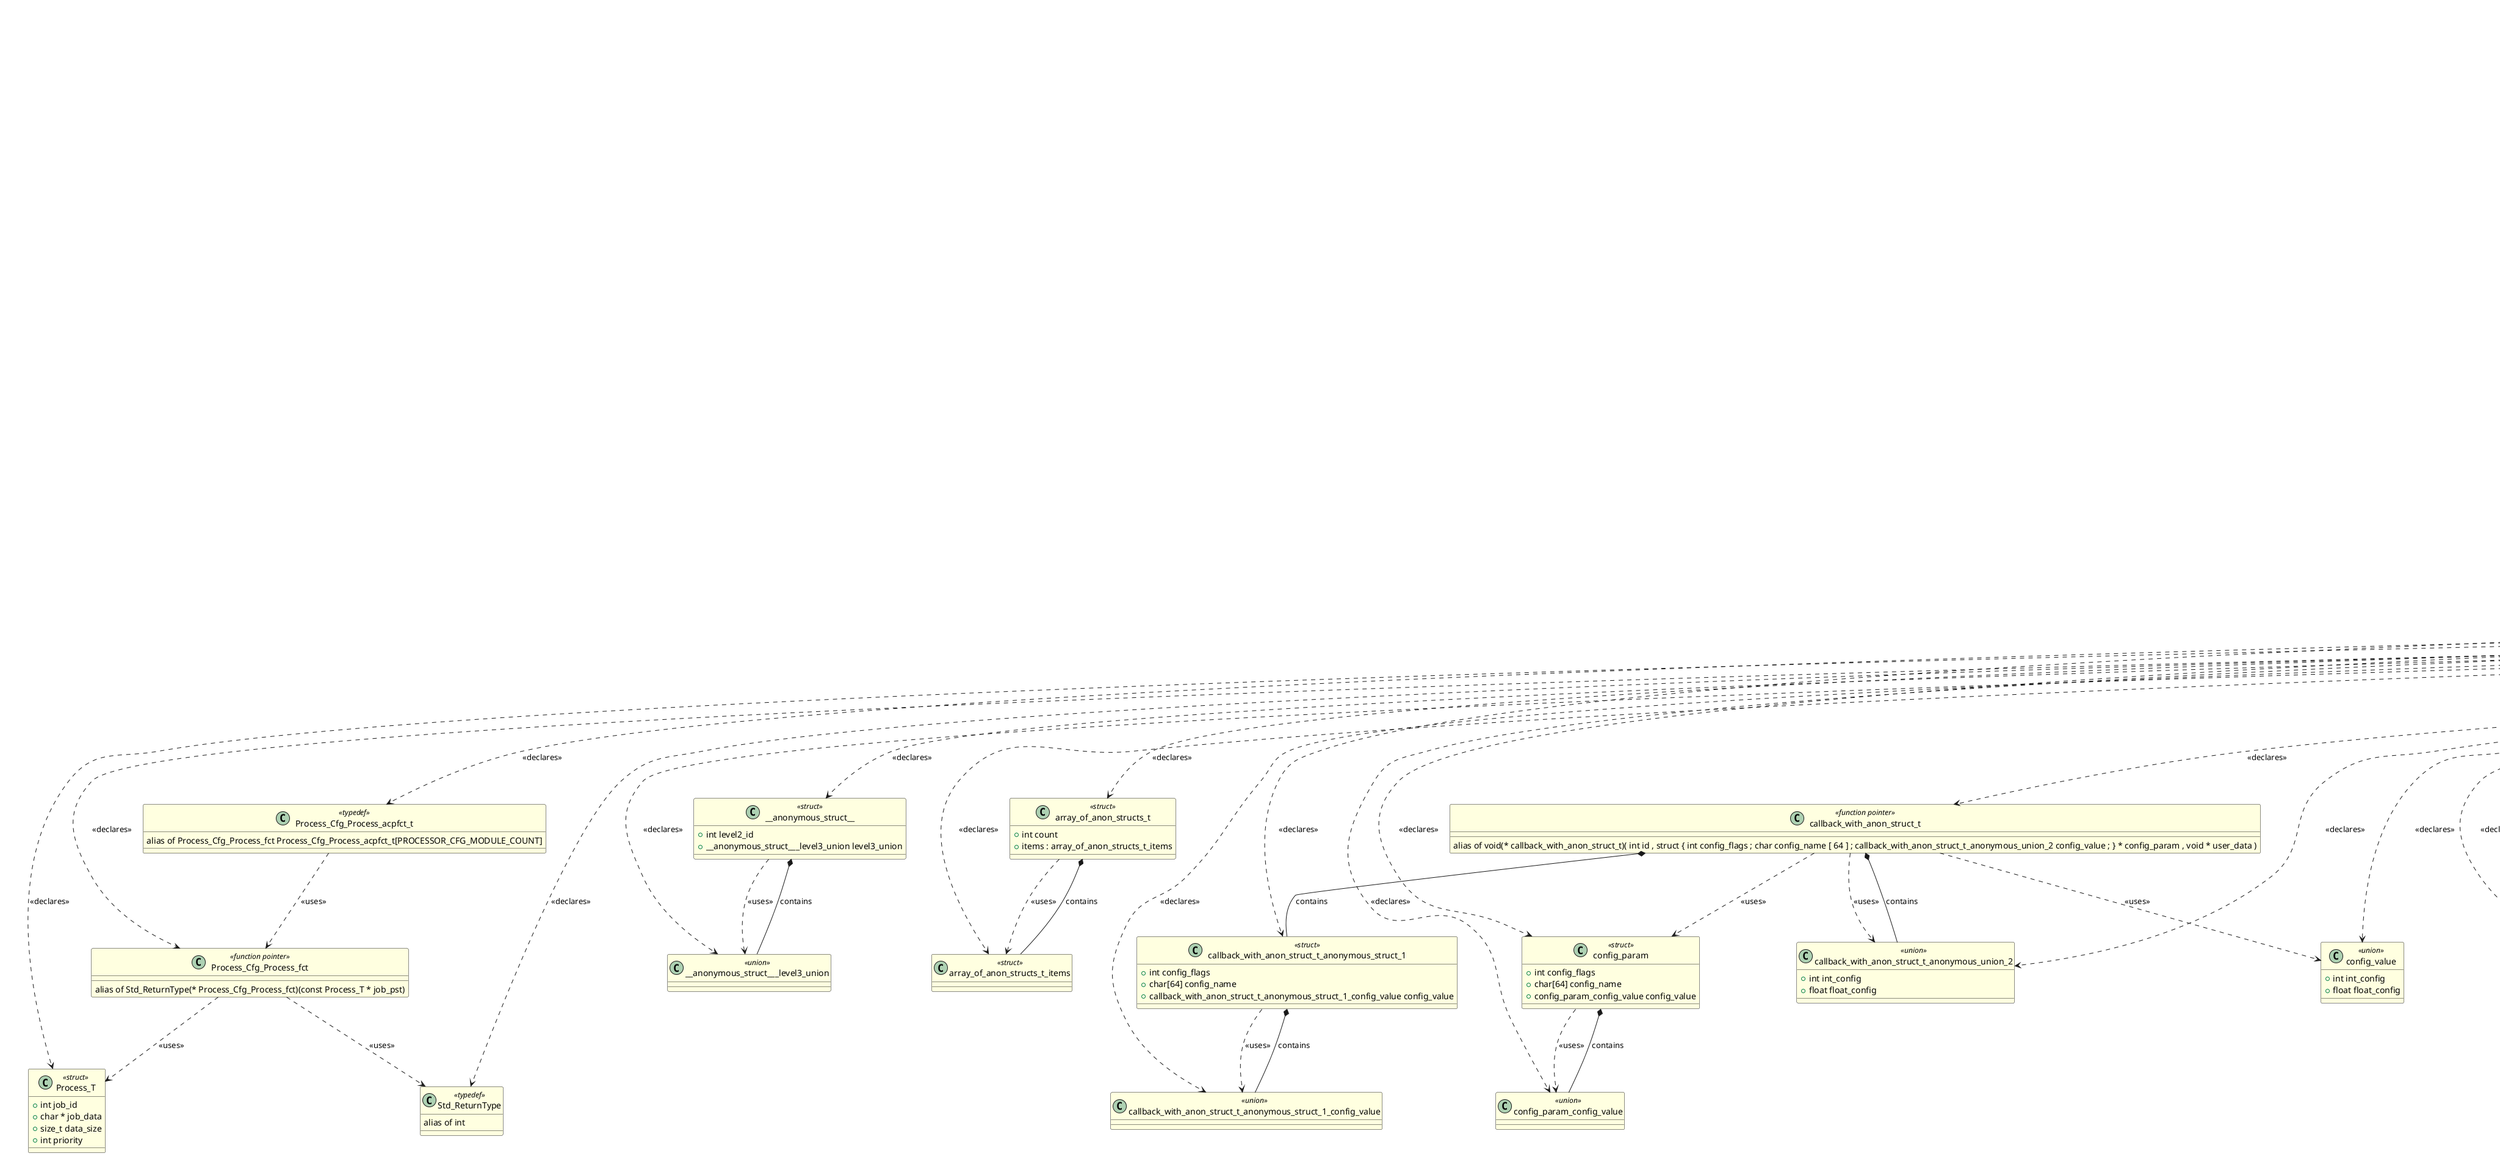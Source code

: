 @startuml complex

class "complex" as COMPLEX <<source>> #LightBlue
{
    -- Global Variables --
    - Process_Cfg_Process_acpfct_t Process_Cfg_Process_acpfct
    - math_operation_t[10] global_math_ops
    -- Functions --
    + complex_handler_t * create_complex_handler(const char * name, ...)
    + void * create_handler(const char * name, int ( * init_func ) ( void * ) init_func, ...)
    + int execute_operations(int value, math_ops_array_t ops, int op_count)
    + math_operation_t * get_math_operations()
    + int process_with_callbacks(int[] data, int size, math_operation_t[] operations, int op_count, ...)
    + void test_processor_job_processing()
    + void test_processor_utility_macros()

    - static Std_ReturnType ProcessorAdapter_Process(const Process_T * job_pst)
    - static Std_ReturnType ProcessorHardware_Process(const Process_T * job_pst)
    - static Std_ReturnType ProcessorService_Process(const Process_T * job_pst)
    - static int add_operation(int a, int b)
    - static int divide_operation(int a, int b)
    - static void init_math_operations()
    - static int modulo_operation(int a, int b)
    - static int multiply_operation(int a, int b)
    - static void print_result(int * data, int size)
    - void run_complex_tests()
    - static int subtract_operation(int a, int b)
    - static int test_callback(int * item)
    - void test_complex_macro(int * x, int y, int z)
    - void test_handle_operation(operation_type_t op_type, int * data, int size)
    - void test_handler_table()
    - void test_mixed_union()
    - void test_operation_set()
    - void test_process_array(int * arr, int size)
    - void test_stringify_macro()
}

class "complex" as HEADER_COMPLEX <<header>> #LightGreen
{
    -- Macros --
    + #define COMPLEX_H
    + #define COMPLEX_MACRO_FUNC(x, y, z)
    + #define CREATE_FUNC_NAME(prefix, suffix)
    + #define DEPRECATED
    + #define HANDLE_OPERATION(op_type, data, size, callback)
    + #define PROCESS_ARRAY(arr, size, callback)
    + #define STRINGIFY(x)
    + #define TOSTRING(x)
    + #define UTILS_U16_TO_U8ARR_BIG_ENDIAN(value_u16, ptr_pau8)
    + #define UTILS_U32_TO_U8ARR_BIG_ENDIAN(value_u32, ptr_pau8)
    + #define UTILS_U8ARR_TO_U16_BIG_ENDIAN(ptr_pau8)
    + #define UTILS_U8ARR_TO_U32_BIG_ENDIAN(ptr_pau8)
    -- Functions --
    + complex_handler_t * create_complex_handler(const char * name, ...)
    + void * create_handler(const char * name, int ( * init_func ) ( void * ) init_func, ...)
    + int execute_operations(int value, math_ops_array_t ops, int op_count)
    + math_operation_t * get_math_operations()
    + int process_with_callbacks(int[] data, int size, math_operation_t[] operations, int op_count, ...)
    + void test_processor_job_processing()
    + void test_processor_utility_macros()
}

class "Process_T" as TYPEDEF_PROCESS_T <<struct>> #LightYellow
{
    + int job_id
    + char * job_data
    + size_t data_size
    + int priority
}

class "__anonymous_struct__" as TYPEDEF___ANONYMOUS_STRUCT__ <<struct>> #LightYellow
{
    + int level2_id
    + __anonymous_struct___level3_union level3_union
}

class "array_of_anon_structs_t" as TYPEDEF_ARRAY_OF_ANON_STRUCTS_T <<struct>> #LightYellow
{
    + int count
    + items : array_of_anon_structs_t_items
}

class "array_of_anon_structs_t_items" as TYPEDEF_ARRAY_OF_ANON_STRUCTS_T_ITEMS <<struct>> #LightYellow
{
}

class "callback_with_anon_struct_t_anonymous_struct_1" as TYPEDEF_CALLBACK_WITH_ANON_STRUCT_T_ANONYMOUS_STRUCT_1 <<struct>> #LightYellow
{
    + int config_flags
    + char[64] config_name
    + callback_with_anon_struct_t_anonymous_struct_1_config_value config_value
}

class "complex_callback_t_anonymous_struct_1" as TYPEDEF_COMPLEX_CALLBACK_T_ANONYMOUS_STRUCT_1 <<struct>> #LightYellow
{
    + int nested1
    + char * nested2
    + void(* nested_func)(int) nested_func
}

class "complex_handler_t" as TYPEDEF_COMPLEX_HANDLER_T <<struct>> #LightYellow
{
    + int id
    + validator : complex_handler_t_validator
    + complex_handler_t_memory_manager memory_manager
}

class "complex_handler_t_memory_manager" as TYPEDEF_COMPLEX_HANDLER_T_MEMORY_MANAGER <<struct>> #LightYellow
{
}

class "complex_handler_t_validator" as TYPEDEF_COMPLEX_HANDLER_T_VALIDATOR <<struct>> #LightYellow
{
}

class "complex_naming_test_t" as TYPEDEF_COMPLEX_NAMING_TEST_T <<struct>> #LightYellow
{
    + complex_naming_test_t_first_struct first_struct
    + complex_naming_test_t_second_struct second_struct
    + complex_naming_test_t_mixed_union mixed_union
    + complex_naming_test_t_third_struct third_struct
}

class "complex_naming_test_t_first_struct" as TYPEDEF_COMPLEX_NAMING_TEST_T_FIRST_STRUCT <<struct>> #LightYellow
{
}

class "complex_naming_test_t_second_struct" as TYPEDEF_COMPLEX_NAMING_TEST_T_SECOND_STRUCT <<struct>> #LightYellow
{
}

class "complex_naming_test_t_third_struct" as TYPEDEF_COMPLEX_NAMING_TEST_T_THIRD_STRUCT <<struct>> #LightYellow
{
}

class "config_param" as TYPEDEF_CONFIG_PARAM <<struct>> #LightYellow
{
    + int config_flags
    + char[64] config_name
    + config_param_config_value config_value
}

class "data_item_t" as TYPEDEF_DATA_ITEM_T <<struct>> #LightYellow
{
    + int value
    + char * name
}

class "data_union_point_value" as TYPEDEF_DATA_UNION_POINT_VALUE <<struct>> #LightYellow
{
}

class "extreme_nesting_test_t" as TYPEDEF_EXTREME_NESTING_TEST_T <<struct>> #LightYellow
{
    + extreme_nesting_test_t_level2_struct_1 level2_struct_1
    + extreme_nesting_test_t_level2_struct_2 level2_struct_2
}

class "extreme_nesting_test_t_level2_struct_1" as TYPEDEF_EXTREME_NESTING_TEST_T_LEVEL2_STRUCT_1 <<struct>> #LightYellow
{
}

class "extreme_nesting_test_t_level2_struct_2" as TYPEDEF_EXTREME_NESTING_TEST_T_LEVEL2_STRUCT_2 <<struct>> #LightYellow
{
}

class "handler_entry_t" as TYPEDEF_HANDLER_ENTRY_T <<struct>> #LightYellow
{
    + int id
    + char[16] name
    + void ( * ) ( void ) init_func
    + int ( * ) ( int , int ) process_func
    + void ( * ) ( void ) cleanup_func
}

class "item_value_point_data" as TYPEDEF_ITEM_VALUE_POINT_DATA <<struct>> #LightYellow
{
}

class "mixed_union_mixed_struct" as TYPEDEF_MIXED_UNION_MIXED_STRUCT <<struct>> #LightYellow
{
}

class "moderately_nested_t" as TYPEDEF_MODERATELY_NESTED_T <<struct>> #LightYellow
{
    + int level1_id
    + moderately_nested_t_level2_struct level2_struct
}

class "moderately_nested_t_level2_struct" as TYPEDEF_MODERATELY_NESTED_T_LEVEL2_STRUCT <<struct>> #LightYellow
{
}

class "multi_anonymous_t" as TYPEDEF_MULTI_ANONYMOUS_T <<struct>> #LightYellow
{
    + multi_anonymous_t_first_anon_struct first_anon_struct
    + multi_anonymous_t_first_anon_union first_anon_union
    + multi_anonymous_t_second_anon_struct second_anon_struct
}

class "multi_anonymous_t_first_anon_struct" as TYPEDEF_MULTI_ANONYMOUS_T_FIRST_ANON_STRUCT <<struct>> #LightYellow
{
}

class "multi_anonymous_t_second_anon_struct" as TYPEDEF_MULTI_ANONYMOUS_T_SECOND_ANON_STRUCT <<struct>> #LightYellow
{
}

class "multiple_simple_anonymous_t" as TYPEDEF_MULTIPLE_SIMPLE_ANONYMOUS_T <<struct>> #LightYellow
{
    + multiple_simple_anonymous_t_first_anon first_anon
    + multiple_simple_anonymous_t_second_anon second_anon
    + multiple_simple_anonymous_t_third_anon third_anon
    + multiple_simple_anonymous_t_first_union first_union
    + multiple_simple_anonymous_t_second_union second_union
}

class "multiple_simple_anonymous_t_first_anon" as TYPEDEF_MULTIPLE_SIMPLE_ANONYMOUS_T_FIRST_ANON <<struct>> #LightYellow
{
}

class "multiple_simple_anonymous_t_second_anon" as TYPEDEF_MULTIPLE_SIMPLE_ANONYMOUS_T_SECOND_ANON <<struct>> #LightYellow
{
}

class "multiple_simple_anonymous_t_third_anon" as TYPEDEF_MULTIPLE_SIMPLE_ANONYMOUS_T_THIRD_ANON <<struct>> #LightYellow
{
}

class "operation_set_t" as TYPEDEF_OPERATION_SET_T <<struct>> #LightYellow
{
    + int count
    + math_operation_t[5] operations
    + void(* callbacks[3])(int , char *) callbacks
}

class "param4" as TYPEDEF_PARAM4 <<struct>> #LightYellow
{
    + int nested1
    + char * nested2
    + void ( * ) ( int ) nested_func
}

class "processor_t" as TYPEDEF_PROCESSOR_T <<struct>> #LightYellow
{
    + int id
    + char[64] name
    + int ( * ) ( int , char * ) process_func
    + void ( * ) ( void * ) cleanup_func
}

class "result_generator_t" as TYPEDEF_RESULT_GENERATOR_T <<struct>> #LightYellow
{
    + int result_code
    + result_generator_t_result_data result_data
}

class "simplified_handler_t" as TYPEDEF_SIMPLIFIED_HANDLER_T <<struct>> #LightYellow
{
    + int event_count
    + char[32] event_name
    + int event_flags
}

class "struct_union_struct_union_struct" as TYPEDEF_STRUCT_UNION_STRUCT_UNION_STRUCT <<struct>> #LightYellow
{
}

class "struct_with_struct_t" as TYPEDEF_STRUCT_WITH_STRUCT_T <<struct>> #LightYellow
{
    + int outer_id
    + char[32] outer_name
    + struct_with_struct_t_inner_struct inner_struct
    + int outer_flags
}

class "struct_with_struct_t_inner_struct" as TYPEDEF_STRUCT_WITH_STRUCT_T_INNER_STRUCT <<struct>> #LightYellow
{
}

class "struct_with_union_t" as TYPEDEF_STRUCT_WITH_UNION_T <<struct>> #LightYellow
{
    + int type_id
    + struct_with_union_t_data_union data_union
    + int checksum
}

class "union_with_struct_t_complex_struct" as TYPEDEF_UNION_WITH_STRUCT_T_COMPLEX_STRUCT <<struct>> #LightYellow
{
}

class "operation_type_t" as TYPEDEF_OPERATION_TYPE_T <<enumeration>> #LightYellow
{
    OP_ADD = 0
    OP_DIV = 3
    OP_MUL = 2
    OP_SUB = 1
}

class "processor_module_enum_t" as TYPEDEF_PROCESSOR_MODULE_ENUM_T <<enumeration>> #LightYellow
{
    PROCESSOR_CFG_MODULE_ADAPTER = 0
    PROCESSOR_CFG_MODULE_COUNT = 3
    PROCESSOR_CFG_MODULE_HARDWARE = 2
    PROCESSOR_CFG_MODULE_SERVICE = 1
}

class "Process_Cfg_Process_acpfct_t" as TYPEDEF_PROCESS_CFG_PROCESS_ACPFCT_T <<typedef>> #LightYellow
{
    alias of Process_Cfg_Process_fct Process_Cfg_Process_acpfct_t[PROCESSOR_CFG_MODULE_COUNT]
}

class "Process_Cfg_Process_fct" as TYPEDEF_PROCESS_CFG_PROCESS_FCT <<function pointer>> #LightYellow
{
    alias of Std_ReturnType(* Process_Cfg_Process_fct)(const Process_T * job_pst)
}

class "Std_ReturnType" as TYPEDEF_STD_RETURNTYPE <<typedef>> #LightYellow
{
    alias of int
}

class "callback_with_anon_struct_t" as TYPEDEF_CALLBACK_WITH_ANON_STRUCT_T <<function pointer>> #LightYellow
{
    alias of void(* callback_with_anon_struct_t)( int id , struct { int config_flags ; char config_name [ 64 ] ; callback_with_anon_struct_t_anonymous_union_2 config_value ; } * config_param , void * user_data )
}

class "complex_callback_t" as TYPEDEF_COMPLEX_CALLBACK_T <<function pointer>> #LightYellow
{
    alias of int(* complex_callback_t)( int param1 , char * param2 , void * param3 , complex_callback_t_anonymous_struct_1 * param4 )
}

class "complex_func_ptr_t" as TYPEDEF_COMPLEX_FUNC_PTR_T <<typedef>> #LightYellow
{
    alias of int ( * ( * complex_func_ptr_t ) ( int , char * ) ) ( double , void * )
}

class "data_processor_array_t" as TYPEDEF_DATA_PROCESSOR_ARRAY_T <<typedef>> #LightYellow
{
    alias of data_processor_t *
}

class "data_processor_t" as TYPEDEF_DATA_PROCESSOR_T <<function pointer>> #LightYellow
{
    alias of int(* data_processor_t)(data_item_t * item , void * context)
}

class "debug_callback_t" as TYPEDEF_DEBUG_CALLBACK_T <<function pointer>> #LightYellow
{
    alias of void(* debug_callback_t)(const char * message , int level)
}

class "handler_table_t" as TYPEDEF_HANDLER_TABLE_T <<typedef>> #LightYellow
{
    alias of handler_entry_t handler_table_t[8]
}

class "math_operation_t" as TYPEDEF_MATH_OPERATION_T <<function pointer>> #LightYellow
{
    alias of int(* math_operation_t)(int , int)
}

class "math_ops_array_t" as TYPEDEF_MATH_OPS_ARRAY_T <<typedef>> #LightYellow
{
    alias of math_operation_t math_ops_array_t[10]
}

class "release_callback_t" as TYPEDEF_RELEASE_CALLBACK_T <<function pointer>> #LightYellow
{
    alias of void(* release_callback_t)(const char * message)
}

class "uint16" as TYPEDEF_UINT16 <<typedef>> #LightYellow
{
    alias of uint16_t
}

class "uint32" as TYPEDEF_UINT32 <<typedef>> #LightYellow
{
    alias of uint32_t
}

class "uint8" as TYPEDEF_UINT8 <<typedef>> #LightYellow
{
    alias of uint8_t
}

class "__anonymous_struct___level3_union" as TYPEDEF___ANONYMOUS_STRUCT___LEVEL3_UNION <<union>> #LightYellow
{
}

class "callback_with_anon_struct_t_anonymous_struct_1_config_value" as TYPEDEF_CALLBACK_WITH_ANON_STRUCT_T_ANONYMOUS_STRUCT_1_CONFIG_VALUE <<union>> #LightYellow
{
}

class "callback_with_anon_struct_t_anonymous_union_2" as TYPEDEF_CALLBACK_WITH_ANON_STRUCT_T_ANONYMOUS_UNION_2 <<union>> #LightYellow
{
    + int int_config
    + float float_config
}

class "complex_naming_test_t_mixed_union" as TYPEDEF_COMPLEX_NAMING_TEST_T_MIXED_UNION <<union>> #LightYellow
{
}

class "config_param_config_value" as TYPEDEF_CONFIG_PARAM_CONFIG_VALUE <<union>> #LightYellow
{
}

class "config_value" as TYPEDEF_CONFIG_VALUE <<union>> #LightYellow
{
    + int int_config
    + float float_config
}

class "data_union" as TYPEDEF_DATA_UNION <<union>> #LightYellow
{
    + int int_value
    + float float_value
    + char[64] string_value
    + data_union_point_value point_value
}

class "first_anon_union" as TYPEDEF_FIRST_ANON_UNION <<union>> #LightYellow
{
    + int union_int
    + float union_float
}

class "first_union" as TYPEDEF_FIRST_UNION <<union>> #LightYellow
{
    + int union_field1
}

class "item_value" as TYPEDEF_ITEM_VALUE <<union>> #LightYellow
{
    + int int_data
    + float float_data
    + item_value_point_data point_data
}

class "level3_union" as TYPEDEF_LEVEL3_UNION <<union>> #LightYellow
{
    + int level3_int
    + float level3_float
}

class "mixed_union" as TYPEDEF_MIXED_UNION <<union>> #LightYellow
{
    + mixed_union_mixed_struct mixed_struct
}

class "mixed_union_t" as TYPEDEF_MIXED_UNION_T <<union>> #LightYellow
{
    + int int_val
    + char * str_val
    + void ( * ) ( void ) void_func
    + int ( * ) ( int ) int_func
}

class "multi_anonymous_t_first_anon_union" as TYPEDEF_MULTI_ANONYMOUS_T_FIRST_ANON_UNION <<union>> #LightYellow
{
}

class "multiple_simple_anonymous_t_first_union" as TYPEDEF_MULTIPLE_SIMPLE_ANONYMOUS_T_FIRST_UNION <<union>> #LightYellow
{
}

class "multiple_simple_anonymous_t_second_union" as TYPEDEF_MULTIPLE_SIMPLE_ANONYMOUS_T_SECOND_UNION <<union>> #LightYellow
{
}

class "result_data" as TYPEDEF_RESULT_DATA <<union>> #LightYellow
{
    + int success_value
    + char[128] error_message
}

class "result_generator_t_result_data" as TYPEDEF_RESULT_GENERATOR_T_RESULT_DATA <<union>> #LightYellow
{
}

class "second_union" as TYPEDEF_SECOND_UNION <<union>> #LightYellow
{
    + int union_field2
}

class "struct_union" as TYPEDEF_STRUCT_UNION <<union>> #LightYellow
{
    + int struct_union_int
    + struct_union_struct_union_struct struct_union_struct
}

class "struct_with_union_t_data_union" as TYPEDEF_STRUCT_WITH_UNION_T_DATA_UNION <<union>> #LightYellow
{
}

class "union_with_struct_t" as TYPEDEF_UNION_WITH_STRUCT_T <<union>> #LightYellow
{
    + int simple_int
    + float simple_float
    + union_with_struct_t_complex_struct complex_struct
    + char[256] raw_bytes
}

class "union_with_union_t" as TYPEDEF_UNION_WITH_UNION_T <<union>> #LightYellow
{
    + int primary_int
    + union_with_union_t_nested_union nested_union
    + char[32] primary_bytes
}

class "union_with_union_t_nested_union" as TYPEDEF_UNION_WITH_UNION_T_NESTED_UNION <<union>> #LightYellow
{
}


' Include relationships
COMPLEX --> HEADER_COMPLEX : <<include>>

' Declaration relationships
HEADER_COMPLEX ..> TYPEDEF_PROCESS_T : <<declares>>
HEADER_COMPLEX ..> TYPEDEF___ANONYMOUS_STRUCT__ : <<declares>>
HEADER_COMPLEX ..> TYPEDEF_ARRAY_OF_ANON_STRUCTS_T : <<declares>>
HEADER_COMPLEX ..> TYPEDEF_ARRAY_OF_ANON_STRUCTS_T_ITEMS : <<declares>>
HEADER_COMPLEX ..> TYPEDEF_CALLBACK_WITH_ANON_STRUCT_T_ANONYMOUS_STRUCT_1 : <<declares>>
HEADER_COMPLEX ..> TYPEDEF_COMPLEX_CALLBACK_T_ANONYMOUS_STRUCT_1 : <<declares>>
HEADER_COMPLEX ..> TYPEDEF_COMPLEX_HANDLER_T : <<declares>>
HEADER_COMPLEX ..> TYPEDEF_COMPLEX_HANDLER_T_MEMORY_MANAGER : <<declares>>
HEADER_COMPLEX ..> TYPEDEF_COMPLEX_HANDLER_T_VALIDATOR : <<declares>>
HEADER_COMPLEX ..> TYPEDEF_COMPLEX_NAMING_TEST_T : <<declares>>
HEADER_COMPLEX ..> TYPEDEF_COMPLEX_NAMING_TEST_T_FIRST_STRUCT : <<declares>>
HEADER_COMPLEX ..> TYPEDEF_COMPLEX_NAMING_TEST_T_SECOND_STRUCT : <<declares>>
HEADER_COMPLEX ..> TYPEDEF_COMPLEX_NAMING_TEST_T_THIRD_STRUCT : <<declares>>
HEADER_COMPLEX ..> TYPEDEF_CONFIG_PARAM : <<declares>>
HEADER_COMPLEX ..> TYPEDEF_DATA_ITEM_T : <<declares>>
HEADER_COMPLEX ..> TYPEDEF_DATA_UNION_POINT_VALUE : <<declares>>
HEADER_COMPLEX ..> TYPEDEF_EXTREME_NESTING_TEST_T : <<declares>>
HEADER_COMPLEX ..> TYPEDEF_EXTREME_NESTING_TEST_T_LEVEL2_STRUCT_1 : <<declares>>
HEADER_COMPLEX ..> TYPEDEF_EXTREME_NESTING_TEST_T_LEVEL2_STRUCT_2 : <<declares>>
HEADER_COMPLEX ..> TYPEDEF_HANDLER_ENTRY_T : <<declares>>
HEADER_COMPLEX ..> TYPEDEF_ITEM_VALUE_POINT_DATA : <<declares>>
HEADER_COMPLEX ..> TYPEDEF_MIXED_UNION_MIXED_STRUCT : <<declares>>
HEADER_COMPLEX ..> TYPEDEF_MODERATELY_NESTED_T : <<declares>>
HEADER_COMPLEX ..> TYPEDEF_MODERATELY_NESTED_T_LEVEL2_STRUCT : <<declares>>
HEADER_COMPLEX ..> TYPEDEF_MULTI_ANONYMOUS_T : <<declares>>
HEADER_COMPLEX ..> TYPEDEF_MULTI_ANONYMOUS_T_FIRST_ANON_STRUCT : <<declares>>
HEADER_COMPLEX ..> TYPEDEF_MULTI_ANONYMOUS_T_SECOND_ANON_STRUCT : <<declares>>
HEADER_COMPLEX ..> TYPEDEF_MULTIPLE_SIMPLE_ANONYMOUS_T : <<declares>>
HEADER_COMPLEX ..> TYPEDEF_MULTIPLE_SIMPLE_ANONYMOUS_T_FIRST_ANON : <<declares>>
HEADER_COMPLEX ..> TYPEDEF_MULTIPLE_SIMPLE_ANONYMOUS_T_SECOND_ANON : <<declares>>
HEADER_COMPLEX ..> TYPEDEF_MULTIPLE_SIMPLE_ANONYMOUS_T_THIRD_ANON : <<declares>>
HEADER_COMPLEX ..> TYPEDEF_OPERATION_SET_T : <<declares>>
HEADER_COMPLEX ..> TYPEDEF_PARAM4 : <<declares>>
HEADER_COMPLEX ..> TYPEDEF_PROCESSOR_T : <<declares>>
HEADER_COMPLEX ..> TYPEDEF_RESULT_GENERATOR_T : <<declares>>
HEADER_COMPLEX ..> TYPEDEF_SIMPLIFIED_HANDLER_T : <<declares>>
HEADER_COMPLEX ..> TYPEDEF_STRUCT_UNION_STRUCT_UNION_STRUCT : <<declares>>
HEADER_COMPLEX ..> TYPEDEF_STRUCT_WITH_STRUCT_T : <<declares>>
HEADER_COMPLEX ..> TYPEDEF_STRUCT_WITH_STRUCT_T_INNER_STRUCT : <<declares>>
HEADER_COMPLEX ..> TYPEDEF_STRUCT_WITH_UNION_T : <<declares>>
HEADER_COMPLEX ..> TYPEDEF_UNION_WITH_STRUCT_T_COMPLEX_STRUCT : <<declares>>
HEADER_COMPLEX ..> TYPEDEF_OPERATION_TYPE_T : <<declares>>
HEADER_COMPLEX ..> TYPEDEF_PROCESSOR_MODULE_ENUM_T : <<declares>>
HEADER_COMPLEX ..> TYPEDEF_PROCESS_CFG_PROCESS_ACPFCT_T : <<declares>>
HEADER_COMPLEX ..> TYPEDEF_PROCESS_CFG_PROCESS_FCT : <<declares>>
HEADER_COMPLEX ..> TYPEDEF_STD_RETURNTYPE : <<declares>>
HEADER_COMPLEX ..> TYPEDEF_CALLBACK_WITH_ANON_STRUCT_T : <<declares>>
HEADER_COMPLEX ..> TYPEDEF_COMPLEX_CALLBACK_T : <<declares>>
HEADER_COMPLEX ..> TYPEDEF_COMPLEX_FUNC_PTR_T : <<declares>>
HEADER_COMPLEX ..> TYPEDEF_DATA_PROCESSOR_ARRAY_T : <<declares>>
HEADER_COMPLEX ..> TYPEDEF_DATA_PROCESSOR_T : <<declares>>
HEADER_COMPLEX ..> TYPEDEF_DEBUG_CALLBACK_T : <<declares>>
HEADER_COMPLEX ..> TYPEDEF_HANDLER_TABLE_T : <<declares>>
HEADER_COMPLEX ..> TYPEDEF_MATH_OPERATION_T : <<declares>>
HEADER_COMPLEX ..> TYPEDEF_MATH_OPS_ARRAY_T : <<declares>>
HEADER_COMPLEX ..> TYPEDEF_RELEASE_CALLBACK_T : <<declares>>
HEADER_COMPLEX ..> TYPEDEF_UINT16 : <<declares>>
HEADER_COMPLEX ..> TYPEDEF_UINT32 : <<declares>>
HEADER_COMPLEX ..> TYPEDEF_UINT8 : <<declares>>
HEADER_COMPLEX ..> TYPEDEF___ANONYMOUS_STRUCT___LEVEL3_UNION : <<declares>>
HEADER_COMPLEX ..> TYPEDEF_CALLBACK_WITH_ANON_STRUCT_T_ANONYMOUS_STRUCT_1_CONFIG_VALUE : <<declares>>
HEADER_COMPLEX ..> TYPEDEF_CALLBACK_WITH_ANON_STRUCT_T_ANONYMOUS_UNION_2 : <<declares>>
HEADER_COMPLEX ..> TYPEDEF_COMPLEX_NAMING_TEST_T_MIXED_UNION : <<declares>>
HEADER_COMPLEX ..> TYPEDEF_CONFIG_PARAM_CONFIG_VALUE : <<declares>>
HEADER_COMPLEX ..> TYPEDEF_CONFIG_VALUE : <<declares>>
HEADER_COMPLEX ..> TYPEDEF_DATA_UNION : <<declares>>
HEADER_COMPLEX ..> TYPEDEF_FIRST_ANON_UNION : <<declares>>
HEADER_COMPLEX ..> TYPEDEF_FIRST_UNION : <<declares>>
HEADER_COMPLEX ..> TYPEDEF_ITEM_VALUE : <<declares>>
HEADER_COMPLEX ..> TYPEDEF_LEVEL3_UNION : <<declares>>
HEADER_COMPLEX ..> TYPEDEF_MIXED_UNION : <<declares>>
HEADER_COMPLEX ..> TYPEDEF_MIXED_UNION_T : <<declares>>
HEADER_COMPLEX ..> TYPEDEF_MULTI_ANONYMOUS_T_FIRST_ANON_UNION : <<declares>>
HEADER_COMPLEX ..> TYPEDEF_MULTIPLE_SIMPLE_ANONYMOUS_T_FIRST_UNION : <<declares>>
HEADER_COMPLEX ..> TYPEDEF_MULTIPLE_SIMPLE_ANONYMOUS_T_SECOND_UNION : <<declares>>
HEADER_COMPLEX ..> TYPEDEF_RESULT_DATA : <<declares>>
HEADER_COMPLEX ..> TYPEDEF_RESULT_GENERATOR_T_RESULT_DATA : <<declares>>
HEADER_COMPLEX ..> TYPEDEF_SECOND_UNION : <<declares>>
HEADER_COMPLEX ..> TYPEDEF_STRUCT_UNION : <<declares>>
HEADER_COMPLEX ..> TYPEDEF_STRUCT_WITH_UNION_T_DATA_UNION : <<declares>>
HEADER_COMPLEX ..> TYPEDEF_UNION_WITH_STRUCT_T : <<declares>>
HEADER_COMPLEX ..> TYPEDEF_UNION_WITH_UNION_T : <<declares>>
HEADER_COMPLEX ..> TYPEDEF_UNION_WITH_UNION_T_NESTED_UNION : <<declares>>

' Uses relationships
TYPEDEF___ANONYMOUS_STRUCT__ ..> TYPEDEF___ANONYMOUS_STRUCT___LEVEL3_UNION : <<uses>>
TYPEDEF_ARRAY_OF_ANON_STRUCTS_T ..> TYPEDEF_ARRAY_OF_ANON_STRUCTS_T_ITEMS : <<uses>>
TYPEDEF_CALLBACK_WITH_ANON_STRUCT_T_ANONYMOUS_STRUCT_1 ..> TYPEDEF_CALLBACK_WITH_ANON_STRUCT_T_ANONYMOUS_STRUCT_1_CONFIG_VALUE : <<uses>>
TYPEDEF_COMPLEX_HANDLER_T ..> TYPEDEF_COMPLEX_HANDLER_T_MEMORY_MANAGER : <<uses>>
TYPEDEF_COMPLEX_HANDLER_T ..> TYPEDEF_COMPLEX_HANDLER_T_VALIDATOR : <<uses>>
TYPEDEF_COMPLEX_NAMING_TEST_T ..> TYPEDEF_COMPLEX_NAMING_TEST_T_FIRST_STRUCT : <<uses>>
TYPEDEF_COMPLEX_NAMING_TEST_T ..> TYPEDEF_COMPLEX_NAMING_TEST_T_MIXED_UNION : <<uses>>
TYPEDEF_COMPLEX_NAMING_TEST_T ..> TYPEDEF_COMPLEX_NAMING_TEST_T_SECOND_STRUCT : <<uses>>
TYPEDEF_COMPLEX_NAMING_TEST_T ..> TYPEDEF_COMPLEX_NAMING_TEST_T_THIRD_STRUCT : <<uses>>
TYPEDEF_CONFIG_PARAM ..> TYPEDEF_CONFIG_PARAM_CONFIG_VALUE : <<uses>>
TYPEDEF_EXTREME_NESTING_TEST_T ..> TYPEDEF_EXTREME_NESTING_TEST_T_LEVEL2_STRUCT_1 : <<uses>>
TYPEDEF_EXTREME_NESTING_TEST_T ..> TYPEDEF_EXTREME_NESTING_TEST_T_LEVEL2_STRUCT_2 : <<uses>>
TYPEDEF_MODERATELY_NESTED_T ..> TYPEDEF_MODERATELY_NESTED_T_LEVEL2_STRUCT : <<uses>>
TYPEDEF_MULTI_ANONYMOUS_T ..> TYPEDEF_MULTI_ANONYMOUS_T_FIRST_ANON_STRUCT : <<uses>>
TYPEDEF_MULTI_ANONYMOUS_T ..> TYPEDEF_MULTI_ANONYMOUS_T_FIRST_ANON_UNION : <<uses>>
TYPEDEF_MULTI_ANONYMOUS_T ..> TYPEDEF_MULTI_ANONYMOUS_T_SECOND_ANON_STRUCT : <<uses>>
TYPEDEF_MULTIPLE_SIMPLE_ANONYMOUS_T ..> TYPEDEF_MULTIPLE_SIMPLE_ANONYMOUS_T_FIRST_ANON : <<uses>>
TYPEDEF_MULTIPLE_SIMPLE_ANONYMOUS_T ..> TYPEDEF_MULTIPLE_SIMPLE_ANONYMOUS_T_FIRST_UNION : <<uses>>
TYPEDEF_MULTIPLE_SIMPLE_ANONYMOUS_T ..> TYPEDEF_MULTIPLE_SIMPLE_ANONYMOUS_T_SECOND_ANON : <<uses>>
TYPEDEF_MULTIPLE_SIMPLE_ANONYMOUS_T ..> TYPEDEF_MULTIPLE_SIMPLE_ANONYMOUS_T_SECOND_UNION : <<uses>>
TYPEDEF_MULTIPLE_SIMPLE_ANONYMOUS_T ..> TYPEDEF_MULTIPLE_SIMPLE_ANONYMOUS_T_THIRD_ANON : <<uses>>
TYPEDEF_OPERATION_SET_T ..> TYPEDEF_MATH_OPERATION_T : <<uses>>
TYPEDEF_RESULT_GENERATOR_T ..> TYPEDEF_RESULT_GENERATOR_T_RESULT_DATA : <<uses>>
TYPEDEF_STRUCT_WITH_STRUCT_T ..> TYPEDEF_STRUCT_WITH_STRUCT_T_INNER_STRUCT : <<uses>>
TYPEDEF_STRUCT_WITH_UNION_T ..> TYPEDEF_STRUCT_WITH_UNION_T_DATA_UNION : <<uses>>
TYPEDEF_PROCESS_CFG_PROCESS_ACPFCT_T ..> TYPEDEF_PROCESS_CFG_PROCESS_FCT : <<uses>>
TYPEDEF_PROCESS_CFG_PROCESS_FCT ..> TYPEDEF_PROCESS_T : <<uses>>
TYPEDEF_PROCESS_CFG_PROCESS_FCT ..> TYPEDEF_STD_RETURNTYPE : <<uses>>
TYPEDEF_CALLBACK_WITH_ANON_STRUCT_T ..> TYPEDEF_CALLBACK_WITH_ANON_STRUCT_T_ANONYMOUS_UNION_2 : <<uses>>
TYPEDEF_CALLBACK_WITH_ANON_STRUCT_T ..> TYPEDEF_CONFIG_PARAM : <<uses>>
TYPEDEF_CALLBACK_WITH_ANON_STRUCT_T ..> TYPEDEF_CONFIG_VALUE : <<uses>>
TYPEDEF_COMPLEX_CALLBACK_T ..> TYPEDEF_COMPLEX_CALLBACK_T_ANONYMOUS_STRUCT_1 : <<uses>>
TYPEDEF_COMPLEX_CALLBACK_T ..> TYPEDEF_PARAM4 : <<uses>>
TYPEDEF_DATA_PROCESSOR_ARRAY_T ..> TYPEDEF_DATA_PROCESSOR_T : <<uses>>
TYPEDEF_DATA_PROCESSOR_T ..> TYPEDEF_DATA_ITEM_T : <<uses>>
TYPEDEF_HANDLER_TABLE_T ..> TYPEDEF_HANDLER_ENTRY_T : <<uses>>
TYPEDEF_MATH_OPS_ARRAY_T ..> TYPEDEF_MATH_OPERATION_T : <<uses>>

' Anonymous structure relationships (composition)
TYPEDEF___ANONYMOUS_STRUCT__ *-- TYPEDEF___ANONYMOUS_STRUCT___LEVEL3_UNION : contains
TYPEDEF_ARRAY_OF_ANON_STRUCTS_T *-- TYPEDEF_ARRAY_OF_ANON_STRUCTS_T_ITEMS : contains
TYPEDEF_CALLBACK_WITH_ANON_STRUCT_T *-- TYPEDEF_CALLBACK_WITH_ANON_STRUCT_T_ANONYMOUS_STRUCT_1 : contains
TYPEDEF_CALLBACK_WITH_ANON_STRUCT_T *-- TYPEDEF_CALLBACK_WITH_ANON_STRUCT_T_ANONYMOUS_UNION_2 : contains
TYPEDEF_CALLBACK_WITH_ANON_STRUCT_T_ANONYMOUS_STRUCT_1 *-- TYPEDEF_CALLBACK_WITH_ANON_STRUCT_T_ANONYMOUS_STRUCT_1_CONFIG_VALUE : contains
TYPEDEF_COMPLEX_CALLBACK_T *-- TYPEDEF_COMPLEX_CALLBACK_T_ANONYMOUS_STRUCT_1 : contains
TYPEDEF_COMPLEX_HANDLER_T *-- TYPEDEF_COMPLEX_HANDLER_T_MEMORY_MANAGER : contains
TYPEDEF_COMPLEX_HANDLER_T *-- TYPEDEF_COMPLEX_HANDLER_T_VALIDATOR : contains
TYPEDEF_COMPLEX_NAMING_TEST_T *-- TYPEDEF_COMPLEX_NAMING_TEST_T_FIRST_STRUCT : contains
TYPEDEF_COMPLEX_NAMING_TEST_T *-- TYPEDEF_COMPLEX_NAMING_TEST_T_MIXED_UNION : contains
TYPEDEF_COMPLEX_NAMING_TEST_T *-- TYPEDEF_COMPLEX_NAMING_TEST_T_SECOND_STRUCT : contains
TYPEDEF_COMPLEX_NAMING_TEST_T *-- TYPEDEF_COMPLEX_NAMING_TEST_T_THIRD_STRUCT : contains
TYPEDEF_CONFIG_PARAM *-- TYPEDEF_CONFIG_PARAM_CONFIG_VALUE : contains
TYPEDEF_DATA_UNION *-- TYPEDEF_DATA_UNION_POINT_VALUE : contains
TYPEDEF_EXTREME_NESTING_TEST_T *-- TYPEDEF_EXTREME_NESTING_TEST_T_LEVEL2_STRUCT_1 : contains
TYPEDEF_EXTREME_NESTING_TEST_T *-- TYPEDEF_EXTREME_NESTING_TEST_T_LEVEL2_STRUCT_2 : contains
TYPEDEF_ITEM_VALUE *-- TYPEDEF_ITEM_VALUE_POINT_DATA : contains
TYPEDEF_MIXED_UNION *-- TYPEDEF_MIXED_UNION_MIXED_STRUCT : contains
TYPEDEF_MODERATELY_NESTED_T *-- TYPEDEF_MODERATELY_NESTED_T_LEVEL2_STRUCT : contains
TYPEDEF_MULTI_ANONYMOUS_T *-- TYPEDEF_MULTI_ANONYMOUS_T_FIRST_ANON_STRUCT : contains
TYPEDEF_MULTI_ANONYMOUS_T *-- TYPEDEF_MULTI_ANONYMOUS_T_FIRST_ANON_UNION : contains
TYPEDEF_MULTI_ANONYMOUS_T *-- TYPEDEF_MULTI_ANONYMOUS_T_SECOND_ANON_STRUCT : contains
TYPEDEF_MULTIPLE_SIMPLE_ANONYMOUS_T *-- TYPEDEF_MULTIPLE_SIMPLE_ANONYMOUS_T_FIRST_ANON : contains
TYPEDEF_MULTIPLE_SIMPLE_ANONYMOUS_T *-- TYPEDEF_MULTIPLE_SIMPLE_ANONYMOUS_T_FIRST_UNION : contains
TYPEDEF_MULTIPLE_SIMPLE_ANONYMOUS_T *-- TYPEDEF_MULTIPLE_SIMPLE_ANONYMOUS_T_SECOND_ANON : contains
TYPEDEF_MULTIPLE_SIMPLE_ANONYMOUS_T *-- TYPEDEF_MULTIPLE_SIMPLE_ANONYMOUS_T_SECOND_UNION : contains
TYPEDEF_MULTIPLE_SIMPLE_ANONYMOUS_T *-- TYPEDEF_MULTIPLE_SIMPLE_ANONYMOUS_T_THIRD_ANON : contains
TYPEDEF_RESULT_GENERATOR_T *-- TYPEDEF_RESULT_GENERATOR_T_RESULT_DATA : contains
TYPEDEF_STRUCT_UNION *-- TYPEDEF_STRUCT_UNION_STRUCT_UNION_STRUCT : contains
TYPEDEF_STRUCT_WITH_STRUCT_T *-- TYPEDEF_STRUCT_WITH_STRUCT_T_INNER_STRUCT : contains
TYPEDEF_STRUCT_WITH_UNION_T *-- TYPEDEF_STRUCT_WITH_UNION_T_DATA_UNION : contains
TYPEDEF_UNION_WITH_STRUCT_T *-- TYPEDEF_UNION_WITH_STRUCT_T_COMPLEX_STRUCT : contains
TYPEDEF_UNION_WITH_UNION_T *-- TYPEDEF_UNION_WITH_UNION_T_NESTED_UNION : contains


@enduml